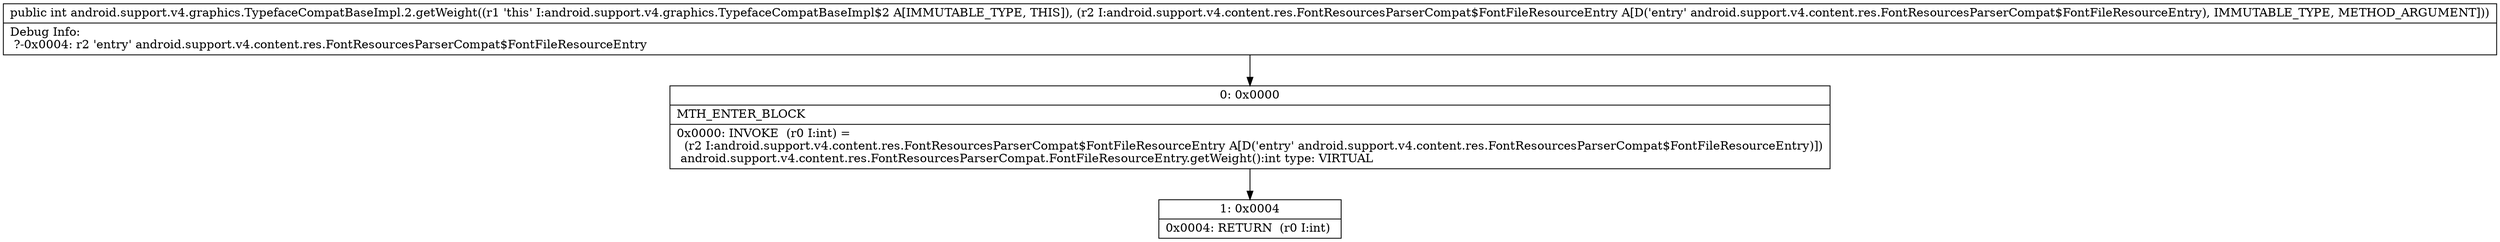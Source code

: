 digraph "CFG forandroid.support.v4.graphics.TypefaceCompatBaseImpl.2.getWeight(Landroid\/support\/v4\/content\/res\/FontResourcesParserCompat$FontFileResourceEntry;)I" {
Node_0 [shape=record,label="{0\:\ 0x0000|MTH_ENTER_BLOCK\l|0x0000: INVOKE  (r0 I:int) = \l  (r2 I:android.support.v4.content.res.FontResourcesParserCompat$FontFileResourceEntry A[D('entry' android.support.v4.content.res.FontResourcesParserCompat$FontFileResourceEntry)])\l android.support.v4.content.res.FontResourcesParserCompat.FontFileResourceEntry.getWeight():int type: VIRTUAL \l}"];
Node_1 [shape=record,label="{1\:\ 0x0004|0x0004: RETURN  (r0 I:int) \l}"];
MethodNode[shape=record,label="{public int android.support.v4.graphics.TypefaceCompatBaseImpl.2.getWeight((r1 'this' I:android.support.v4.graphics.TypefaceCompatBaseImpl$2 A[IMMUTABLE_TYPE, THIS]), (r2 I:android.support.v4.content.res.FontResourcesParserCompat$FontFileResourceEntry A[D('entry' android.support.v4.content.res.FontResourcesParserCompat$FontFileResourceEntry), IMMUTABLE_TYPE, METHOD_ARGUMENT]))  | Debug Info:\l  ?\-0x0004: r2 'entry' android.support.v4.content.res.FontResourcesParserCompat$FontFileResourceEntry\l}"];
MethodNode -> Node_0;
Node_0 -> Node_1;
}

